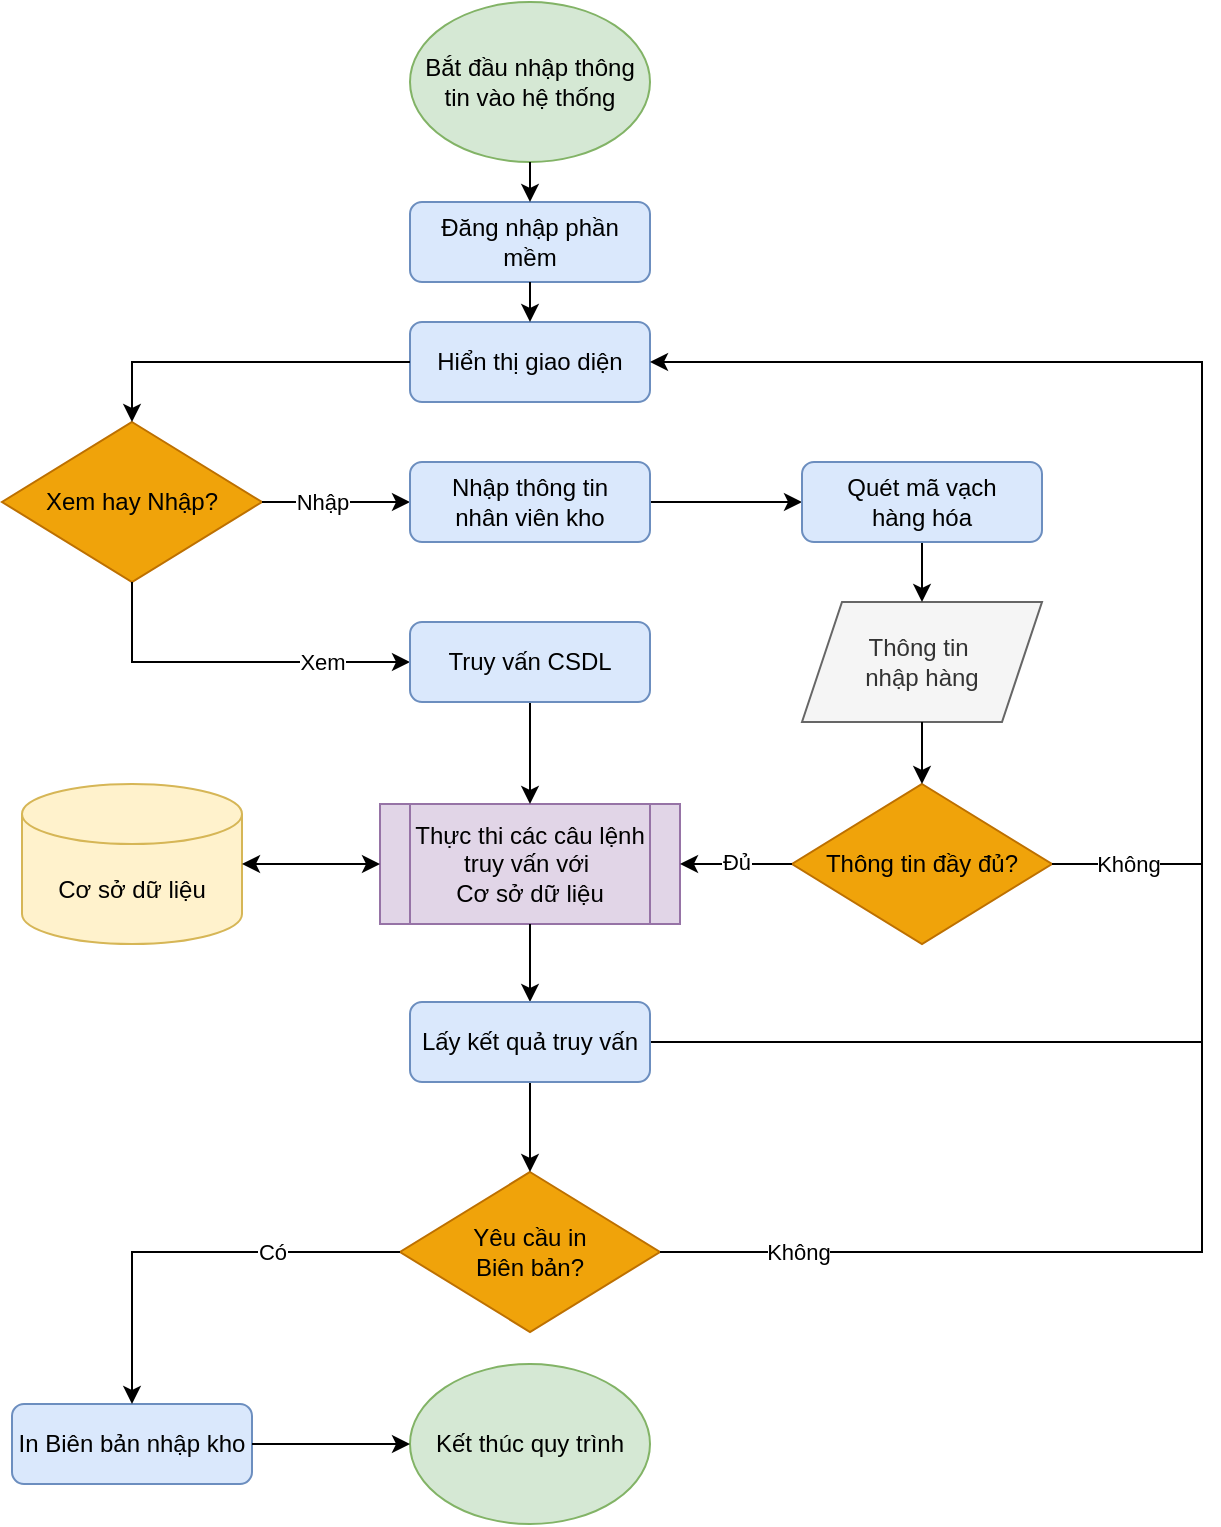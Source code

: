 <mxfile version="24.4.4" type="github">
  <diagram id="C5RBs43oDa-KdzZeNtuy" name="Page-1">
    <mxGraphModel dx="1386" dy="785" grid="1" gridSize="10" guides="1" tooltips="1" connect="1" arrows="1" fold="1" page="1" pageScale="1" pageWidth="827" pageHeight="1169" background="none" math="0" shadow="0">
      <root>
        <mxCell id="WIyWlLk6GJQsqaUBKTNV-0" />
        <mxCell id="WIyWlLk6GJQsqaUBKTNV-1" parent="WIyWlLk6GJQsqaUBKTNV-0" />
        <mxCell id="WIyWlLk6GJQsqaUBKTNV-3" value="Hiển thị giao diện" style="rounded=1;whiteSpace=wrap;html=1;fontSize=12;glass=0;strokeWidth=1;shadow=0;fillColor=#dae8fc;strokeColor=#6c8ebf;" parent="WIyWlLk6GJQsqaUBKTNV-1" vertex="1">
          <mxGeometry x="244" y="190" width="120" height="40" as="geometry" />
        </mxCell>
        <mxCell id="mu3bcMCYcZwETvI1Mins-2" value="Bắt đầu nhập thông tin vào hệ thống" style="ellipse;whiteSpace=wrap;html=1;fillColor=#d5e8d4;strokeColor=#82b366;" parent="WIyWlLk6GJQsqaUBKTNV-1" vertex="1">
          <mxGeometry x="244" y="30" width="120" height="80" as="geometry" />
        </mxCell>
        <mxCell id="mu3bcMCYcZwETvI1Mins-114" value="Thực thi các câu lệnh truy vấn với&amp;nbsp;&lt;div&gt;Cơ sở dữ liệu&lt;/div&gt;" style="shape=process;whiteSpace=wrap;html=1;backgroundOutline=1;fillColor=#e1d5e7;strokeColor=#9673a6;" parent="WIyWlLk6GJQsqaUBKTNV-1" vertex="1">
          <mxGeometry x="229" y="431" width="150" height="60" as="geometry" />
        </mxCell>
        <mxCell id="mu3bcMCYcZwETvI1Mins-133" value="Đăng nhập phần mềm" style="rounded=1;whiteSpace=wrap;html=1;fontSize=12;glass=0;strokeWidth=1;shadow=0;fillColor=#dae8fc;strokeColor=#6c8ebf;" parent="WIyWlLk6GJQsqaUBKTNV-1" vertex="1">
          <mxGeometry x="244" y="130" width="120" height="40" as="geometry" />
        </mxCell>
        <mxCell id="mu3bcMCYcZwETvI1Mins-134" value="" style="endArrow=classic;html=1;rounded=0;entryX=0.5;entryY=0;entryDx=0;entryDy=0;exitX=0.5;exitY=1;exitDx=0;exitDy=0;" parent="WIyWlLk6GJQsqaUBKTNV-1" source="mu3bcMCYcZwETvI1Mins-133" target="WIyWlLk6GJQsqaUBKTNV-3" edge="1">
          <mxGeometry width="50" height="50" relative="1" as="geometry">
            <mxPoint x="294" y="200" as="sourcePoint" />
            <mxPoint x="344" y="150" as="targetPoint" />
          </mxGeometry>
        </mxCell>
        <mxCell id="mu3bcMCYcZwETvI1Mins-135" value="" style="endArrow=classic;html=1;rounded=0;entryX=0.5;entryY=0;entryDx=0;entryDy=0;exitX=0.5;exitY=1;exitDx=0;exitDy=0;" parent="WIyWlLk6GJQsqaUBKTNV-1" source="mu3bcMCYcZwETvI1Mins-2" target="mu3bcMCYcZwETvI1Mins-133" edge="1">
          <mxGeometry width="50" height="50" relative="1" as="geometry">
            <mxPoint x="257" y="80" as="sourcePoint" />
            <mxPoint x="257" y="120" as="targetPoint" />
          </mxGeometry>
        </mxCell>
        <mxCell id="mu3bcMCYcZwETvI1Mins-137" value="Thông tin đầy đủ?" style="rhombus;whiteSpace=wrap;html=1;fillColor=#f0a30a;fontColor=#000000;strokeColor=#BD7000;" parent="WIyWlLk6GJQsqaUBKTNV-1" vertex="1">
          <mxGeometry x="435" y="421" width="130" height="80" as="geometry" />
        </mxCell>
        <mxCell id="mu3bcMCYcZwETvI1Mins-144" value="In Biên bản nhập kho" style="rounded=1;whiteSpace=wrap;html=1;fontSize=12;glass=0;strokeWidth=1;shadow=0;fillColor=#dae8fc;strokeColor=#6c8ebf;" parent="WIyWlLk6GJQsqaUBKTNV-1" vertex="1">
          <mxGeometry x="45" y="731" width="120" height="40" as="geometry" />
        </mxCell>
        <mxCell id="mu3bcMCYcZwETvI1Mins-146" value="Kết thúc quy trình" style="ellipse;whiteSpace=wrap;html=1;fillColor=#d5e8d4;strokeColor=#82b366;" parent="WIyWlLk6GJQsqaUBKTNV-1" vertex="1">
          <mxGeometry x="244" y="711" width="120" height="80" as="geometry" />
        </mxCell>
        <mxCell id="mu3bcMCYcZwETvI1Mins-148" value="Yêu cầu in&lt;div&gt;Biên bản?&lt;/div&gt;" style="rhombus;whiteSpace=wrap;html=1;fillColor=#f0a30a;fontColor=#000000;strokeColor=#BD7000;" parent="WIyWlLk6GJQsqaUBKTNV-1" vertex="1">
          <mxGeometry x="239" y="615" width="130" height="80" as="geometry" />
        </mxCell>
        <mxCell id="mu3bcMCYcZwETvI1Mins-157" value="Xem hay Nhập?" style="rhombus;whiteSpace=wrap;html=1;fillColor=#f0a30a;fontColor=#000000;strokeColor=#BD7000;" parent="WIyWlLk6GJQsqaUBKTNV-1" vertex="1">
          <mxGeometry x="40" y="240" width="130" height="80" as="geometry" />
        </mxCell>
        <mxCell id="mu3bcMCYcZwETvI1Mins-165" value="Thông tin&amp;nbsp;&lt;div&gt;nhập hàng&lt;/div&gt;" style="shape=parallelogram;perimeter=parallelogramPerimeter;whiteSpace=wrap;html=1;fixedSize=1;fillColor=#f5f5f5;fontColor=#333333;strokeColor=#666666;" parent="WIyWlLk6GJQsqaUBKTNV-1" vertex="1">
          <mxGeometry x="440" y="330" width="120" height="60" as="geometry" />
        </mxCell>
        <mxCell id="mu3bcMCYcZwETvI1Mins-168" value="" style="endArrow=classic;html=1;rounded=0;entryX=0.5;entryY=0;entryDx=0;entryDy=0;exitX=0;exitY=0.5;exitDx=0;exitDy=0;" parent="WIyWlLk6GJQsqaUBKTNV-1" source="WIyWlLk6GJQsqaUBKTNV-3" target="mu3bcMCYcZwETvI1Mins-157" edge="1">
          <mxGeometry width="50" height="50" relative="1" as="geometry">
            <mxPoint x="214" y="190" as="sourcePoint" />
            <mxPoint x="264" y="140" as="targetPoint" />
            <Array as="points">
              <mxPoint x="105" y="210" />
            </Array>
          </mxGeometry>
        </mxCell>
        <mxCell id="mu3bcMCYcZwETvI1Mins-171" value="Nhập" style="endArrow=classic;html=1;rounded=0;entryX=0;entryY=0.5;entryDx=0;entryDy=0;exitX=1;exitY=0.5;exitDx=0;exitDy=0;" parent="WIyWlLk6GJQsqaUBKTNV-1" source="mu3bcMCYcZwETvI1Mins-157" edge="1">
          <mxGeometry x="-0.189" width="50" height="50" relative="1" as="geometry">
            <mxPoint x="220" y="430" as="sourcePoint" />
            <mxPoint x="244" y="280" as="targetPoint" />
            <mxPoint as="offset" />
          </mxGeometry>
        </mxCell>
        <mxCell id="mu3bcMCYcZwETvI1Mins-183" value="Xem" style="endArrow=classic;html=1;rounded=0;entryX=0;entryY=0.5;entryDx=0;entryDy=0;exitX=0.5;exitY=1;exitDx=0;exitDy=0;" parent="WIyWlLk6GJQsqaUBKTNV-1" source="mu3bcMCYcZwETvI1Mins-157" target="2BfyA5g0YyYCBTijdrox-14" edge="1">
          <mxGeometry x="0.508" width="50" height="50" relative="1" as="geometry">
            <mxPoint x="220" y="450" as="sourcePoint" />
            <mxPoint x="244" y="360" as="targetPoint" />
            <mxPoint as="offset" />
            <Array as="points">
              <mxPoint x="105" y="360" />
            </Array>
          </mxGeometry>
        </mxCell>
        <mxCell id="mu3bcMCYcZwETvI1Mins-184" value="" style="endArrow=classic;html=1;rounded=0;entryX=0.5;entryY=0;entryDx=0;entryDy=0;exitX=0.5;exitY=1;exitDx=0;exitDy=0;" parent="WIyWlLk6GJQsqaUBKTNV-1" source="2BfyA5g0YyYCBTijdrox-14" target="mu3bcMCYcZwETvI1Mins-114" edge="1">
          <mxGeometry width="50" height="50" relative="1" as="geometry">
            <mxPoint x="304" y="390" as="sourcePoint" />
            <mxPoint x="270" y="371" as="targetPoint" />
            <Array as="points" />
          </mxGeometry>
        </mxCell>
        <mxCell id="mu3bcMCYcZwETvI1Mins-189" value="Đủ" style="endArrow=classic;html=1;rounded=0;entryX=1;entryY=0.5;entryDx=0;entryDy=0;exitX=0;exitY=0.5;exitDx=0;exitDy=0;" parent="WIyWlLk6GJQsqaUBKTNV-1" source="mu3bcMCYcZwETvI1Mins-137" target="mu3bcMCYcZwETvI1Mins-114" edge="1">
          <mxGeometry x="-0.005" width="50" height="50" relative="1" as="geometry">
            <mxPoint x="210" y="401" as="sourcePoint" />
            <mxPoint x="260" y="351" as="targetPoint" />
            <Array as="points" />
            <mxPoint y="-1" as="offset" />
          </mxGeometry>
        </mxCell>
        <mxCell id="mu3bcMCYcZwETvI1Mins-195" value="" style="endArrow=classic;html=1;rounded=0;entryX=0.5;entryY=0;entryDx=0;entryDy=0;exitX=0.5;exitY=1;exitDx=0;exitDy=0;" parent="WIyWlLk6GJQsqaUBKTNV-1" source="mu3bcMCYcZwETvI1Mins-114" target="2BfyA5g0YyYCBTijdrox-12" edge="1">
          <mxGeometry width="50" height="50" relative="1" as="geometry">
            <mxPoint x="210" y="641" as="sourcePoint" />
            <mxPoint x="304" y="526" as="targetPoint" />
          </mxGeometry>
        </mxCell>
        <mxCell id="mu3bcMCYcZwETvI1Mins-196" value="" style="endArrow=classic;html=1;rounded=0;entryX=0.5;entryY=0;entryDx=0;entryDy=0;exitX=0.5;exitY=1;exitDx=0;exitDy=0;" parent="WIyWlLk6GJQsqaUBKTNV-1" source="2BfyA5g0YyYCBTijdrox-12" target="mu3bcMCYcZwETvI1Mins-148" edge="1">
          <mxGeometry width="50" height="50" relative="1" as="geometry">
            <mxPoint x="304" y="586" as="sourcePoint" />
            <mxPoint x="260" y="485" as="targetPoint" />
          </mxGeometry>
        </mxCell>
        <mxCell id="mu3bcMCYcZwETvI1Mins-197" value="Có" style="endArrow=classic;html=1;rounded=0;exitX=0;exitY=0.5;exitDx=0;exitDy=0;entryX=0.5;entryY=0;entryDx=0;entryDy=0;" parent="WIyWlLk6GJQsqaUBKTNV-1" source="mu3bcMCYcZwETvI1Mins-148" target="mu3bcMCYcZwETvI1Mins-144" edge="1">
          <mxGeometry x="-0.384" width="50" height="50" relative="1" as="geometry">
            <mxPoint x="210" y="791" as="sourcePoint" />
            <mxPoint x="150" y="591" as="targetPoint" />
            <Array as="points">
              <mxPoint x="105" y="655" />
            </Array>
            <mxPoint as="offset" />
          </mxGeometry>
        </mxCell>
        <mxCell id="mu3bcMCYcZwETvI1Mins-202" value="" style="endArrow=classic;html=1;rounded=0;entryX=0;entryY=0.5;entryDx=0;entryDy=0;exitX=1;exitY=0.5;exitDx=0;exitDy=0;" parent="WIyWlLk6GJQsqaUBKTNV-1" source="mu3bcMCYcZwETvI1Mins-144" target="mu3bcMCYcZwETvI1Mins-146" edge="1">
          <mxGeometry width="50" height="50" relative="1" as="geometry">
            <mxPoint x="100" y="401" as="sourcePoint" />
            <mxPoint x="150" y="351" as="targetPoint" />
          </mxGeometry>
        </mxCell>
        <mxCell id="mW0TqpVzx4ZgDYDHrcV2-0" value="" style="endArrow=classic;html=1;rounded=0;entryX=0;entryY=0.5;entryDx=0;entryDy=0;exitX=1;exitY=0.5;exitDx=0;exitDy=0;" parent="WIyWlLk6GJQsqaUBKTNV-1" edge="1">
          <mxGeometry width="50" height="50" relative="1" as="geometry">
            <mxPoint x="364" y="280" as="sourcePoint" />
            <mxPoint x="440" y="280" as="targetPoint" />
          </mxGeometry>
        </mxCell>
        <mxCell id="2BfyA5g0YyYCBTijdrox-0" value="Cơ sở dữ liệu" style="shape=cylinder3;whiteSpace=wrap;html=1;boundedLbl=1;backgroundOutline=1;size=15;fillColor=#fff2cc;strokeColor=#d6b656;" vertex="1" parent="WIyWlLk6GJQsqaUBKTNV-1">
          <mxGeometry x="50" y="421" width="110" height="80" as="geometry" />
        </mxCell>
        <mxCell id="2BfyA5g0YyYCBTijdrox-2" value="" style="endArrow=classic;startArrow=classic;html=1;rounded=0;exitX=1;exitY=0.5;exitDx=0;exitDy=0;exitPerimeter=0;entryX=0;entryY=0.5;entryDx=0;entryDy=0;" edge="1" parent="WIyWlLk6GJQsqaUBKTNV-1" source="2BfyA5g0YyYCBTijdrox-0" target="mu3bcMCYcZwETvI1Mins-114">
          <mxGeometry width="50" height="50" relative="1" as="geometry">
            <mxPoint x="390" y="411" as="sourcePoint" />
            <mxPoint x="440" y="361" as="targetPoint" />
          </mxGeometry>
        </mxCell>
        <mxCell id="2BfyA5g0YyYCBTijdrox-3" value="Không" style="endArrow=classic;html=1;rounded=0;entryX=1;entryY=0.5;entryDx=0;entryDy=0;exitX=1;exitY=0.5;exitDx=0;exitDy=0;" edge="1" parent="WIyWlLk6GJQsqaUBKTNV-1" source="mu3bcMCYcZwETvI1Mins-148" target="WIyWlLk6GJQsqaUBKTNV-3">
          <mxGeometry x="-0.862" width="50" height="50" relative="1" as="geometry">
            <mxPoint x="314" y="620" as="sourcePoint" />
            <mxPoint x="314" y="660" as="targetPoint" />
            <Array as="points">
              <mxPoint x="640" y="655" />
              <mxPoint x="640" y="210" />
            </Array>
            <mxPoint as="offset" />
          </mxGeometry>
        </mxCell>
        <mxCell id="2BfyA5g0YyYCBTijdrox-5" value="" style="endArrow=none;html=1;rounded=0;entryX=1;entryY=0.5;entryDx=0;entryDy=0;entryPerimeter=0;" edge="1" parent="WIyWlLk6GJQsqaUBKTNV-1" target="2BfyA5g0YyYCBTijdrox-12">
          <mxGeometry width="50" height="50" relative="1" as="geometry">
            <mxPoint x="640" y="550" as="sourcePoint" />
            <mxPoint x="364" y="556" as="targetPoint" />
          </mxGeometry>
        </mxCell>
        <mxCell id="2BfyA5g0YyYCBTijdrox-7" value="" style="endArrow=classic;html=1;rounded=0;entryX=0.5;entryY=0;entryDx=0;entryDy=0;exitX=0.5;exitY=1;exitDx=0;exitDy=0;" edge="1" parent="WIyWlLk6GJQsqaUBKTNV-1" source="mu3bcMCYcZwETvI1Mins-165" target="mu3bcMCYcZwETvI1Mins-137">
          <mxGeometry width="50" height="50" relative="1" as="geometry">
            <mxPoint x="500" y="400" as="sourcePoint" />
            <mxPoint x="440" y="381" as="targetPoint" />
          </mxGeometry>
        </mxCell>
        <mxCell id="2BfyA5g0YyYCBTijdrox-8" value="" style="endArrow=classic;html=1;rounded=0;entryX=0.5;entryY=0;entryDx=0;entryDy=0;exitX=0.5;exitY=1;exitDx=0;exitDy=0;" edge="1" parent="WIyWlLk6GJQsqaUBKTNV-1" target="mu3bcMCYcZwETvI1Mins-165">
          <mxGeometry width="50" height="50" relative="1" as="geometry">
            <mxPoint x="500" y="310" as="sourcePoint" />
            <mxPoint x="440" y="410" as="targetPoint" />
            <Array as="points">
              <mxPoint x="500" y="300" />
            </Array>
          </mxGeometry>
        </mxCell>
        <mxCell id="2BfyA5g0YyYCBTijdrox-11" value="Không" style="endArrow=none;html=1;rounded=0;entryX=1;entryY=0.5;entryDx=0;entryDy=0;" edge="1" parent="WIyWlLk6GJQsqaUBKTNV-1" target="mu3bcMCYcZwETvI1Mins-137">
          <mxGeometry width="50" height="50" relative="1" as="geometry">
            <mxPoint x="640" y="461" as="sourcePoint" />
            <mxPoint x="380" y="411" as="targetPoint" />
          </mxGeometry>
        </mxCell>
        <mxCell id="2BfyA5g0YyYCBTijdrox-12" value="Lấy kết quả truy vấn" style="rounded=1;whiteSpace=wrap;html=1;fontSize=12;glass=0;strokeWidth=1;shadow=0;fillColor=#dae8fc;strokeColor=#6c8ebf;" vertex="1" parent="WIyWlLk6GJQsqaUBKTNV-1">
          <mxGeometry x="244" y="530" width="120" height="40" as="geometry" />
        </mxCell>
        <mxCell id="2BfyA5g0YyYCBTijdrox-13" value="Quét mã vạch&lt;div&gt;hàng hóa&lt;/div&gt;" style="rounded=1;whiteSpace=wrap;html=1;fontSize=12;glass=0;strokeWidth=1;shadow=0;fillColor=#dae8fc;strokeColor=#6c8ebf;" vertex="1" parent="WIyWlLk6GJQsqaUBKTNV-1">
          <mxGeometry x="440" y="260" width="120" height="40" as="geometry" />
        </mxCell>
        <mxCell id="2BfyA5g0YyYCBTijdrox-14" value="Truy vấn CSDL" style="rounded=1;whiteSpace=wrap;html=1;fontSize=12;glass=0;strokeWidth=1;shadow=0;fillColor=#dae8fc;strokeColor=#6c8ebf;" vertex="1" parent="WIyWlLk6GJQsqaUBKTNV-1">
          <mxGeometry x="244" y="340" width="120" height="40" as="geometry" />
        </mxCell>
        <mxCell id="2BfyA5g0YyYCBTijdrox-15" value="Nhập thông tin&lt;div&gt;nhân viên kho&lt;/div&gt;" style="rounded=1;whiteSpace=wrap;html=1;fontSize=12;glass=0;strokeWidth=1;shadow=0;fillColor=#dae8fc;strokeColor=#6c8ebf;" vertex="1" parent="WIyWlLk6GJQsqaUBKTNV-1">
          <mxGeometry x="244" y="260" width="120" height="40" as="geometry" />
        </mxCell>
      </root>
    </mxGraphModel>
  </diagram>
</mxfile>
